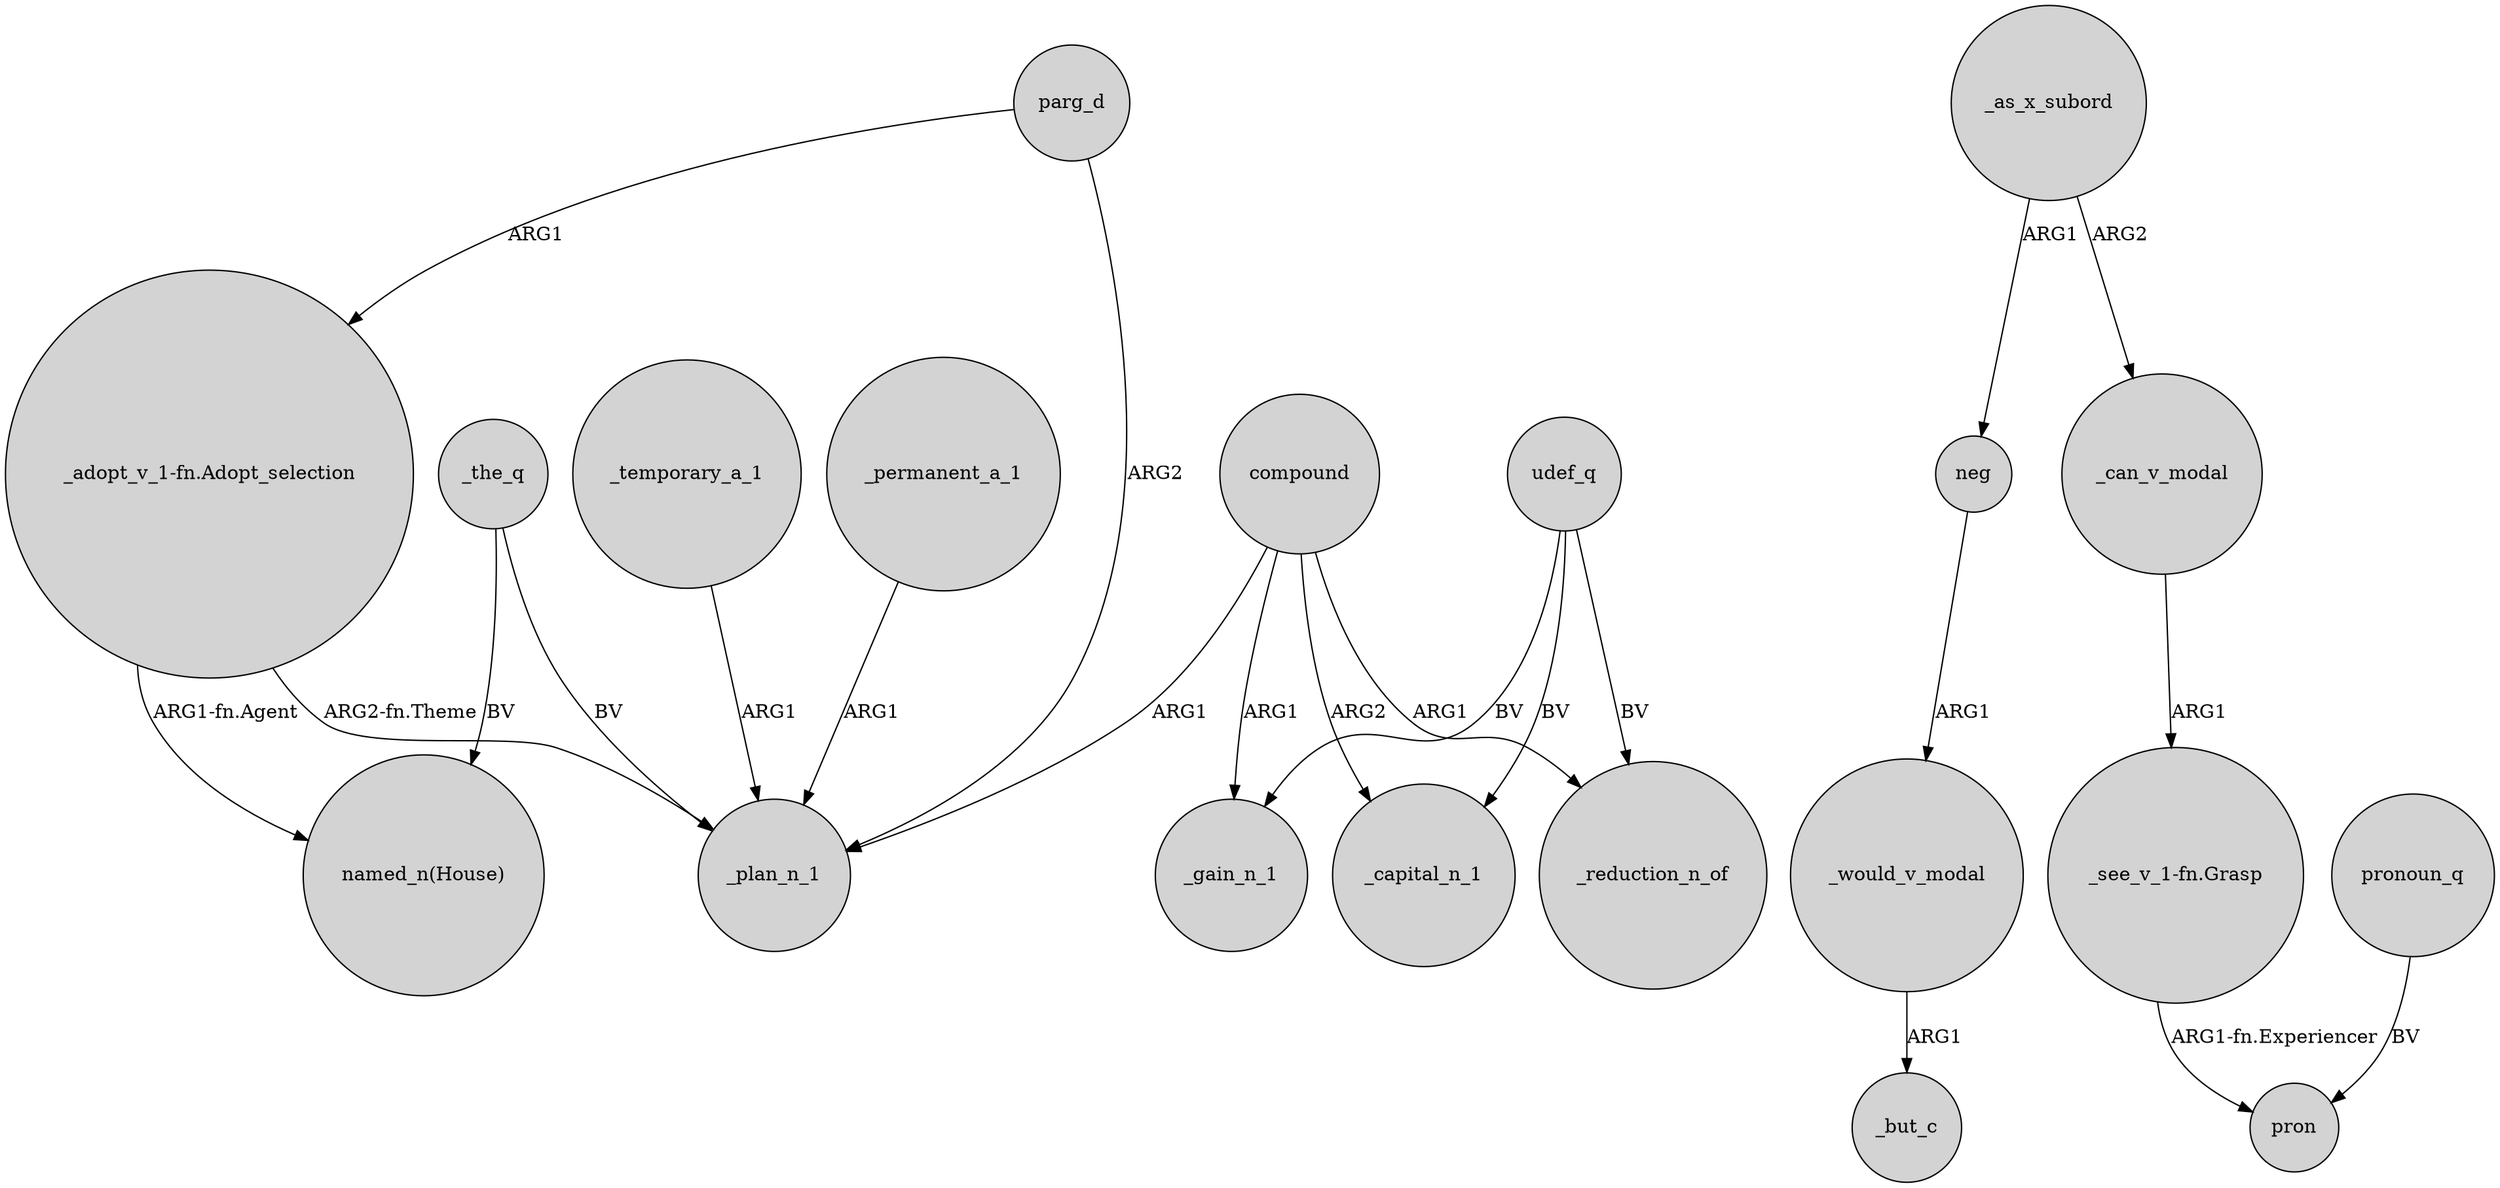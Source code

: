 digraph {
	node [shape=circle style=filled]
	"_adopt_v_1-fn.Adopt_selection" -> "named_n(House)" [label="ARG1-fn.Agent"]
	neg -> _would_v_modal [label=ARG1]
	_can_v_modal -> "_see_v_1-fn.Grasp" [label=ARG1]
	compound -> _capital_n_1 [label=ARG2]
	udef_q -> _gain_n_1 [label=BV]
	_temporary_a_1 -> _plan_n_1 [label=ARG1]
	_as_x_subord -> _can_v_modal [label=ARG2]
	udef_q -> _reduction_n_of [label=BV]
	_the_q -> _plan_n_1 [label=BV]
	_permanent_a_1 -> _plan_n_1 [label=ARG1]
	_as_x_subord -> neg [label=ARG1]
	compound -> _plan_n_1 [label=ARG1]
	"_adopt_v_1-fn.Adopt_selection" -> _plan_n_1 [label="ARG2-fn.Theme"]
	parg_d -> _plan_n_1 [label=ARG2]
	_the_q -> "named_n(House)" [label=BV]
	pronoun_q -> pron [label=BV]
	_would_v_modal -> _but_c [label=ARG1]
	compound -> _reduction_n_of [label=ARG1]
	compound -> _gain_n_1 [label=ARG1]
	parg_d -> "_adopt_v_1-fn.Adopt_selection" [label=ARG1]
	"_see_v_1-fn.Grasp" -> pron [label="ARG1-fn.Experiencer"]
	udef_q -> _capital_n_1 [label=BV]
}
